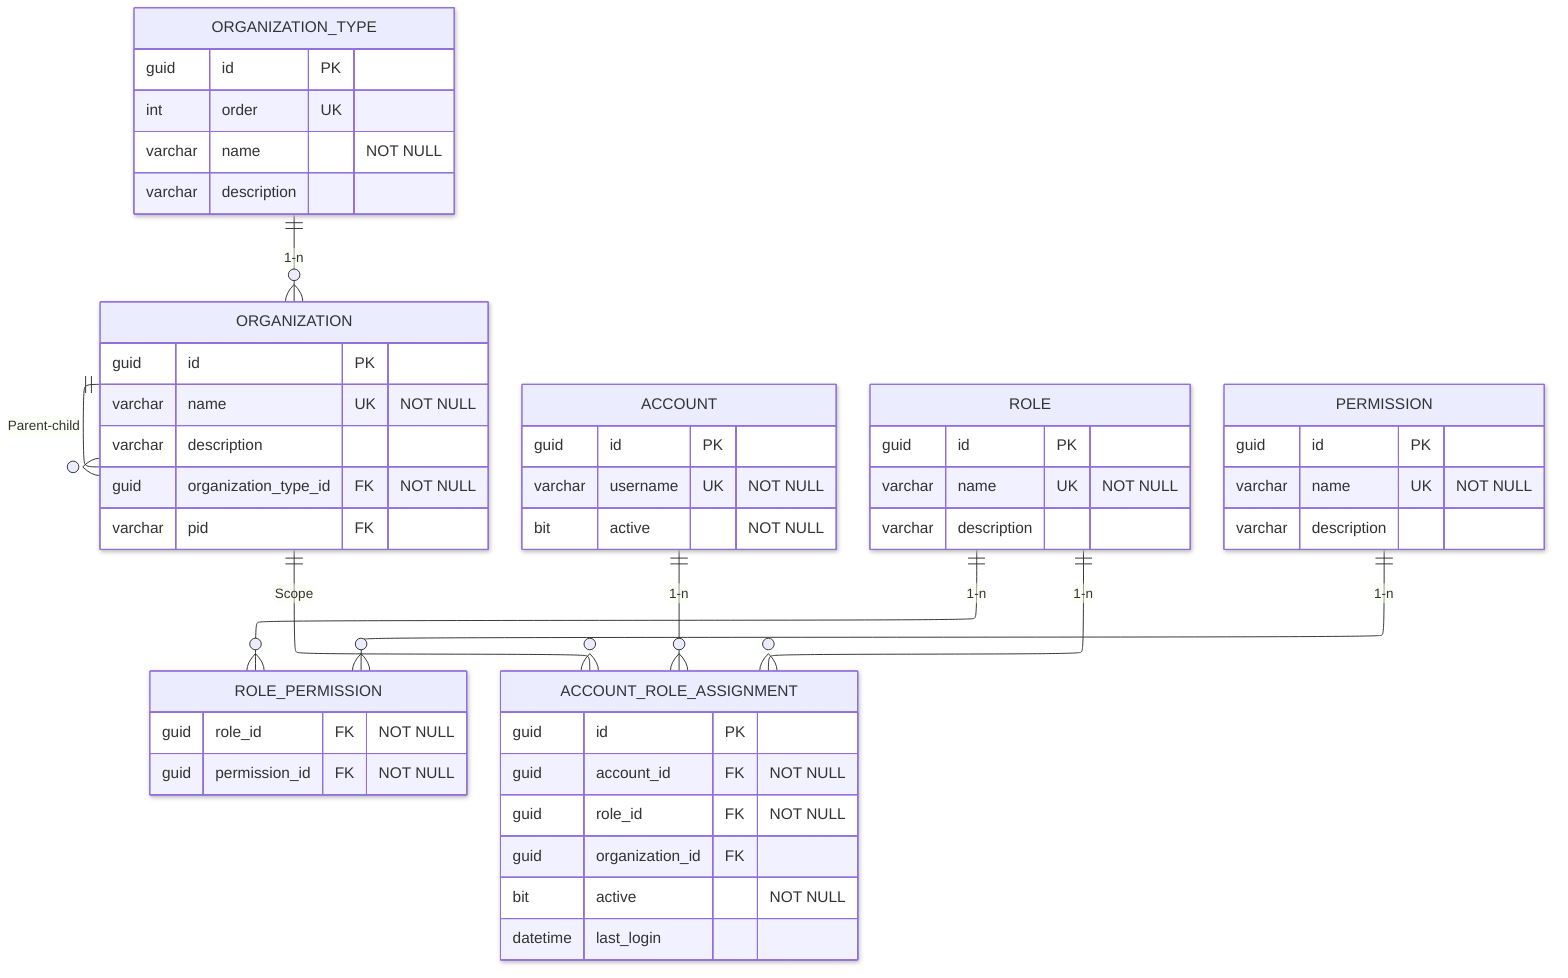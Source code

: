 ---
config:
  look: neo
  layout: elk
---
erDiagram
    ORGANIZATION_TYPE {
        guid id PK
        int order UK
        varchar name "NOT NULL"
        varchar description
    }
    ORGANIZATION {
      guid id PK
      varchar name UK "NOT NULL"
      varchar description
      guid organization_type_id FK "NOT NULL"
      varchar pid FK
    }
    ACCOUNT {
        guid id PK
        varchar username UK "NOT NULL"
        bit active "NOT NULL"
    }
    ROLE {
        guid id PK
        varchar name UK "NOT NULL"
        varchar description
    }
    PERMISSION {
        guid id PK
        varchar name UK "NOT NULL"
        varchar description
    }
    ROLE_PERMISSION {
        guid role_id FK "NOT NULL"
        guid permission_id FK "NOT NULL"
    }
    ACCOUNT_ROLE_ASSIGNMENT {
        guid id PK
        guid account_id FK "NOT NULL"
        guid role_id FK "NOT NULL"
        guid organization_id FK
        bit active "NOT NULL"
        datetime last_login
    }
    ORGANIZATION_TYPE ||--o{ ORGANIZATION : "1-n"
    ORGANIZATION ||--o{ ORGANIZATION : "Parent-child"
    ACCOUNT ||--o{ ACCOUNT_ROLE_ASSIGNMENT : "1-n"
    ROLE ||--o{ ACCOUNT_ROLE_ASSIGNMENT : "1-n"
    ORGANIZATION ||--o{ ACCOUNT_ROLE_ASSIGNMENT : "Scope"
    ROLE ||--o{ ROLE_PERMISSION : "1-n"
    PERMISSION ||--o{ ROLE_PERMISSION : "1-n"